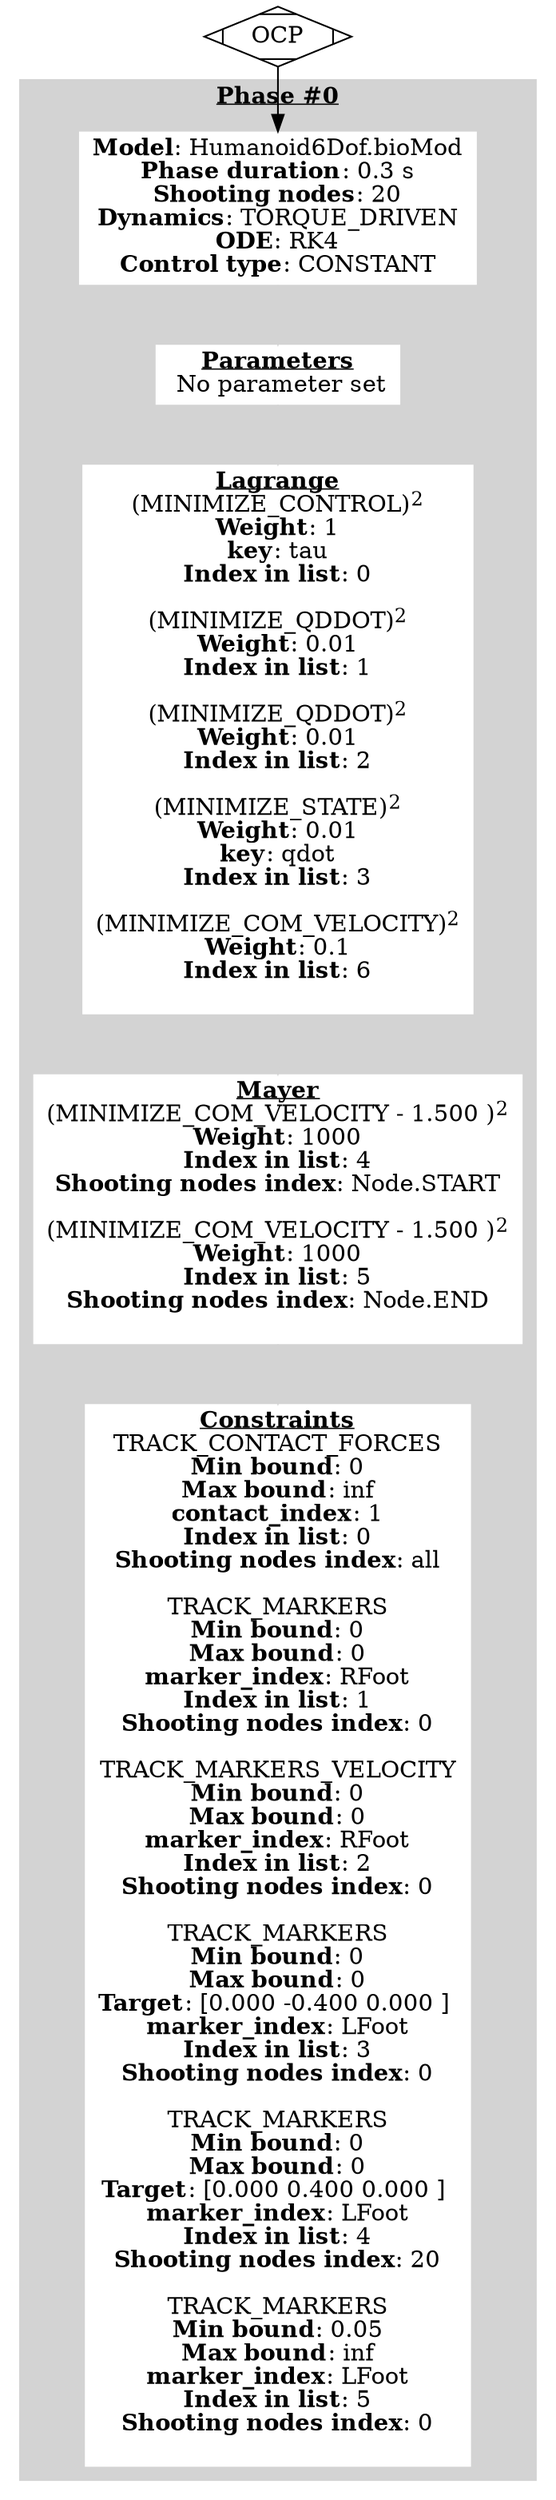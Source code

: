 digraph ocp_graph {
	node [shape=plaintext]
	OCP [shape=Mdiamond]
	subgraph cluster_0 {
		node [color=white style=filled]
		color=lightgrey style=filled
		label=<<u><b>Phase #0</b></u>>
		nlp_node_0 [label=<<b>Model</b>: Humanoid6Dof.bioMod<br/><b>Phase duration</b>: 0.3 s<br/><b>Shooting nodes</b>: 20<br/><b>Dynamics</b>: TORQUE_DRIVEN<br/><b>ODE</b>: RK4<br/><b>Control type</b>: CONSTANT>]
		param_00 [label=<<u><b>Parameters</b></u><br/> No parameter set>]
		lagrange_0 [label=<<u><b>Lagrange</b></u><br/>(MINIMIZE_CONTROL)<sup>2</sup><br/><b>Weight</b>: 1<br/><b>key</b>: tau<br/><b>Index in list</b>: 0<br/><br/>(MINIMIZE_QDDOT)<sup>2</sup><br/><b>Weight</b>: 0.01<br/><b>Index in list</b>: 1<br/><br/>(MINIMIZE_QDDOT)<sup>2</sup><br/><b>Weight</b>: 0.01<br/><b>Index in list</b>: 2<br/><br/>(MINIMIZE_STATE)<sup>2</sup><br/><b>Weight</b>: 0.01<br/><b>key</b>: qdot<br/><b>Index in list</b>: 3<br/><br/>(MINIMIZE_COM_VELOCITY)<sup>2</sup><br/><b>Weight</b>: 0.1<br/><b>Index in list</b>: 6<br/><br/>>]
		mayer_node_0 [label=<<u><b>Mayer</b></u><br/>(MINIMIZE_COM_VELOCITY - 1.500 )<sup>2</sup><br/><b>Weight</b>: 1000<br/><b>Index in list</b>: 4<br/><b>Shooting nodes index</b>: Node.START<br/><br/>(MINIMIZE_COM_VELOCITY - 1.500 )<sup>2</sup><br/><b>Weight</b>: 1000<br/><b>Index in list</b>: 5<br/><b>Shooting nodes index</b>: Node.END<br/><br/>>]
		constraints_node_0 [label=<<u><b>Constraints</b></u><br/>TRACK_CONTACT_FORCES<br/><b>Min bound</b>: 0<br/><b>Max bound</b>: inf<br/><b>contact_index</b>: 1<br/><b>Index in list</b>: 0<br/><b>Shooting nodes index</b>: all<br/><br/>TRACK_MARKERS<br/><b>Min bound</b>: 0<br/><b>Max bound</b>: 0<br/><b>marker_index</b>: RFoot<br/><b>Index in list</b>: 1<br/><b>Shooting nodes index</b>: 0<br/><br/>TRACK_MARKERS_VELOCITY<br/><b>Min bound</b>: 0<br/><b>Max bound</b>: 0<br/><b>marker_index</b>: RFoot<br/><b>Index in list</b>: 2<br/><b>Shooting nodes index</b>: 0<br/><br/>TRACK_MARKERS<br/><b>Min bound</b>: 0<br/><b>Max bound</b>: 0<br/><b>Target</b>: [0.000 -0.400 0.000 ] <br/><b>marker_index</b>: LFoot<br/><b>Index in list</b>: 3<br/><b>Shooting nodes index</b>: 0<br/><br/>TRACK_MARKERS<br/><b>Min bound</b>: 0<br/><b>Max bound</b>: 0<br/><b>Target</b>: [0.000 0.400 0.000 ] <br/><b>marker_index</b>: LFoot<br/><b>Index in list</b>: 4<br/><b>Shooting nodes index</b>: 20<br/><br/>TRACK_MARKERS<br/><b>Min bound</b>: 0.05<br/><b>Max bound</b>: inf<br/><b>marker_index</b>: LFoot<br/><b>Index in list</b>: 5<br/><b>Shooting nodes index</b>: 0<br/><br/>>]
	}
	OCP -> nlp_node_0
	nlp_node_0 -> param_00 [color=lightgrey]
	param_00 -> lagrange_0 [color=lightgrey]
	lagrange_0 -> mayer_node_0 [color=lightgrey]
	mayer_node_0 -> constraints_node_0 [color=lightgrey]
	subgraph cluster_phase_transitions {
		node [color=grey style=filled]
		color=invis style=""
		label=<<u><b>Phase transitions</b></u>>
	}
}

